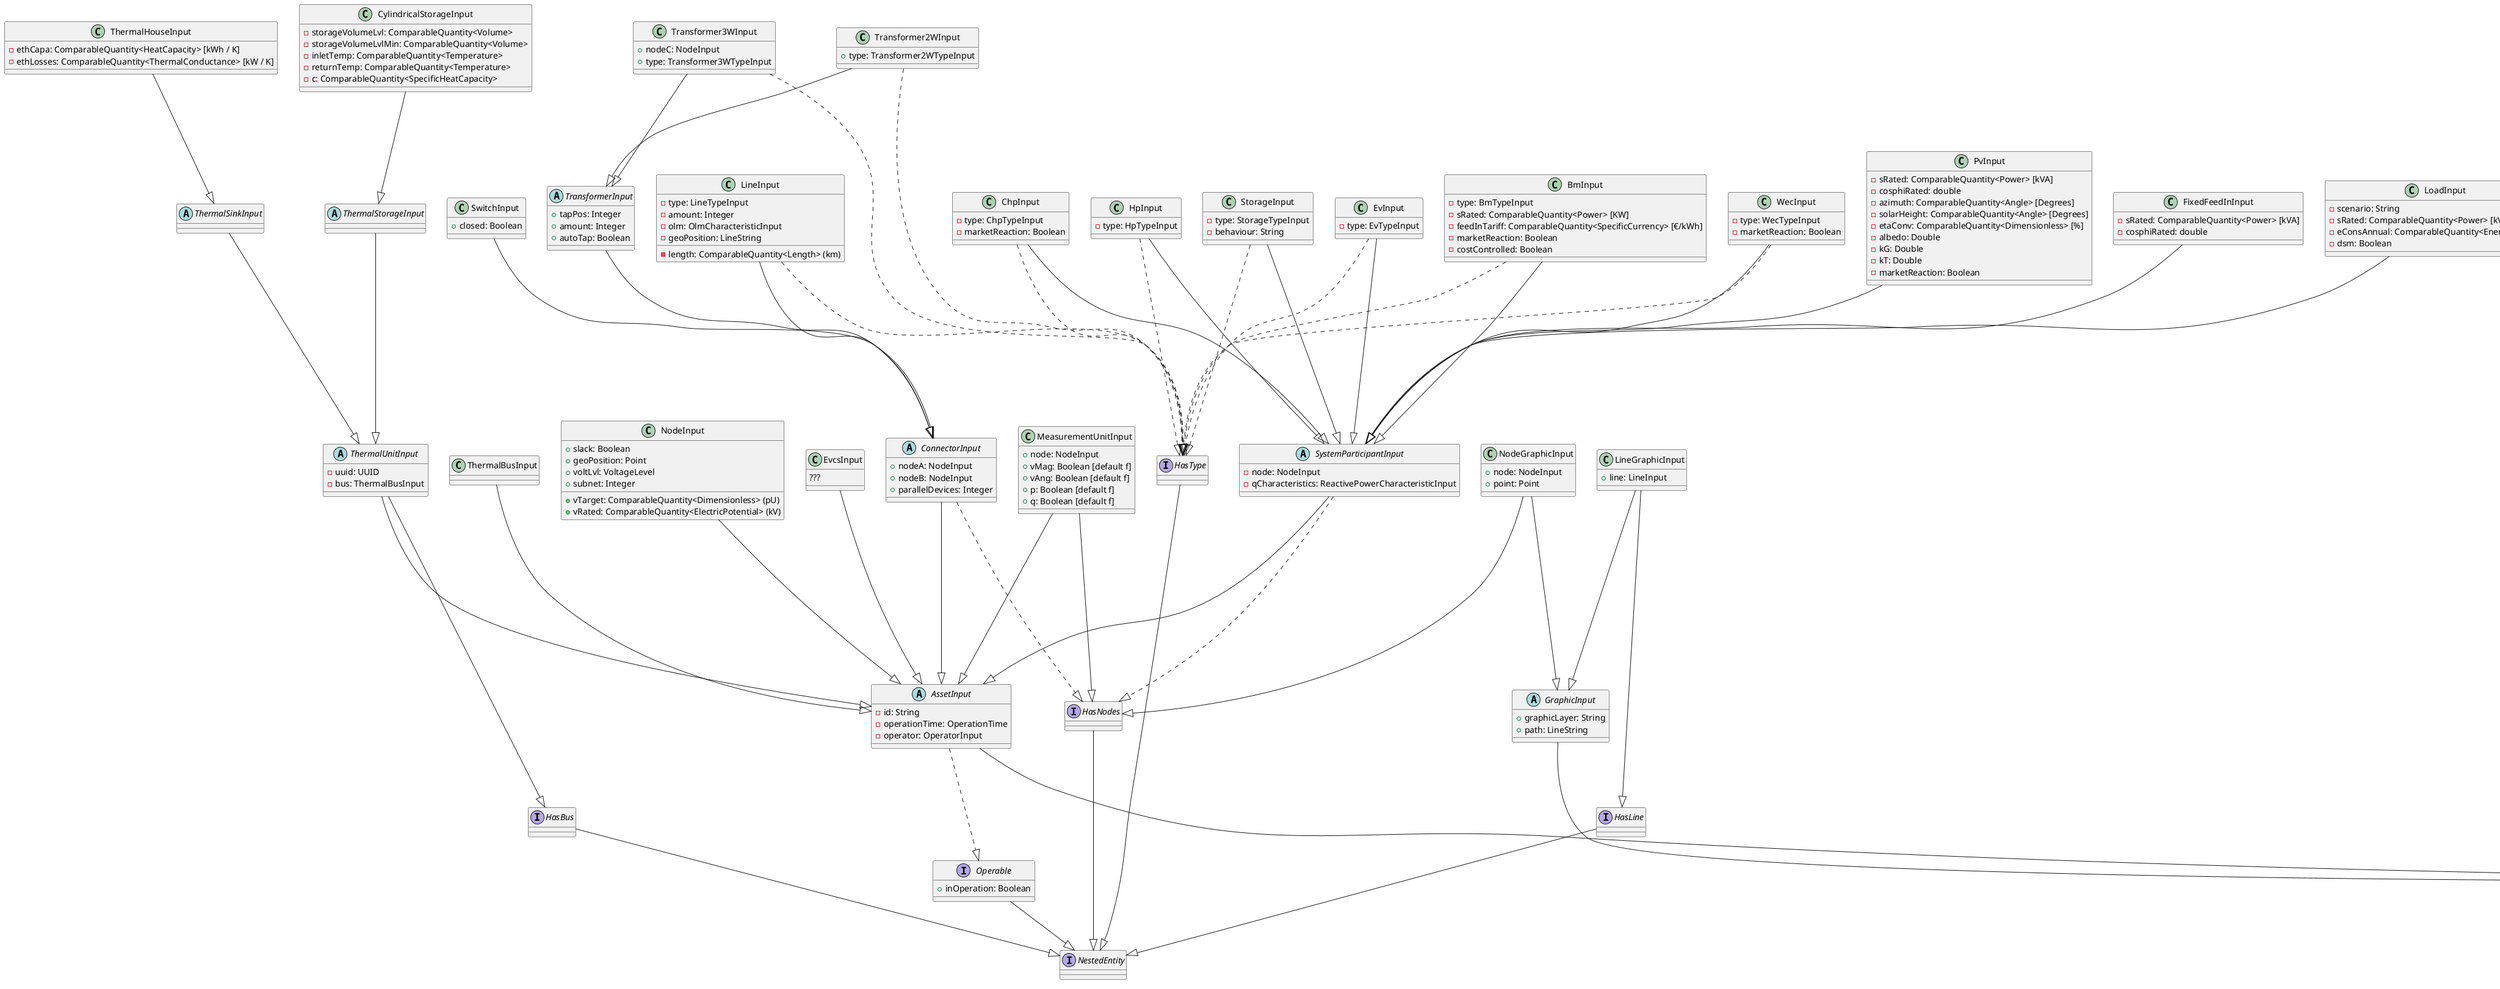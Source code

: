 @startuml

abstract Class UniqueEntity {
    + uuid: UUID
}

abstract Class InputEntity
InputEntity --|> UniqueEntity

Interface Operable {
    + inOperation: Boolean
}
Operable --|> NestedEntity

abstract Class AssetInput {
    - id: String
    - operationTime: OperationTime
    - operator: OperatorInput
}
AssetInput --|> InputEntity
AssetInput ..|> Operable

abstract Class SystemParticipantInput {
    - node: NodeInput
    - qCharacteristics: ReactivePowerCharacteristicInput
}
SystemParticipantInput --|> AssetInput
SystemParticipantInput ..|> HasNodes

Class OperatorInput {
    + name: String
}
OperatorInput --|> InputEntity

abstract Class ConnectorInput {
    + nodeA: NodeInput
    + nodeB: NodeInput
    + parallelDevices: Integer
}
ConnectorInput --|> AssetInput
ConnectorInput ..|> HasNodes

Interface Comparable

Class CharacteristicCoordinate <A extends Quantity<A>, O extends Quantity<O>> {
    - x: ComparableQuantity<A>
    - y: ComparableQuantity<O>
    + deSerialize(Int): String
}
CharacteristicCoordinate ..|> Comparable

abstract Class CharacteristicInput <A extends Quantity<A>, O extends Quantity<O>> {
    - characteristicPrefix: String
    - decimalPlaces: int
    - points: SortedSet<CharacteristicCoordinate>
    + deSerialize(): String
    + <<static>> buildStartingRegex(String): String
    - extractCoordinateList(String): String
    - buildCoordinatesFromString(String, Unit<A>, Unit<O>): SortedSet<CharacteristicCoordinate<A, O>>
}
CharacteristicInput "1" --* "n" CharacteristicCoordinate

Class WecCharacteristicInput {
}
WecCharacteristicInput --|> CharacteristicInput: <<bind>>A::Power,O::Dimensionless

Class EvCharacteristicInput {
}
EvCharacteristicInput --|> CharacteristicInput: <<bind>>A::Speed,O::Dimensionless

Class OlmCharacteristicInput {
    + <<static>> CONSTANT_CHARACTERISTIC: OlmCharacteristicInput
}
OlmCharacteristicInput --|> CharacteristicInput: <<bind>>A::Speed,O::Dimensionless

abstract Class ReactivePowerCharacteristic {
    + <<static>> parse(String): ReactivePowerCharacteristic
}
ReactivePowerCharacteristic --|> CharacteristicInput: <<bind>>A::Dimensionless,O::Dimensionless

Class CosPhiFixed {
    + <<static>> CONSTANT_CHARACTERISTIC: CosPhiFixed
}
CosPhiFixed --|> ReactivePowerCharacteristic

Class CosPhiP {
    + <<static>> CONSTANT_CHARACTERISTIC: CosPhiP
}
CosPhiP --|> ReactivePowerCharacteristic

Class QV {
    + <<static>> CONSTANT_CHARACTERISTIC: QV
}
QV --|> ReactivePowerCharacteristic: <<bind>>A::Power

abstract Class AssetTypeInput {
    + id: String
}
AssetTypeInput --|> InputEntity

abstract Class SystemParticipantTypeInput {
    - capex: ComparableQuantity<Currency> [€]
    - opex: ComparableQuantity<EnergyPrice> [€/MWh]
    - sRated: ComparableQuantity<Power> [kVA]
    - cosphiRated: Double
}
SystemParticipantTypeInput --|> AssetTypeInput



Class BmTypeInput {
   - capex: ComparableQuantity<Currency> [€]
   - opex: ComparableQuantity<EnergyPrice> [€/MWh]
   - cosphiRated: double
   - sRated: ComparableQuantity<Power> [kVA]
   - etaConv: ComparableQuantity<Dimensionless> [%]
   - loadGradient: ComparableQuantity<DimensionlessRate> [%/h]
}
BmTypeInput --|> SystemParticipantTypeInput

Class ChpTypeInput {
    - capex: ComparableQuantity<Currency> [€]
    - opex: ComparableQuantity<EnergyPrice> [€/MWh]
    - cosphiRated: double
    - pThermal: ComparableQuantity<Power> [KW]
    - etaEl: ComparableQuantity<Dimensionless> [%]
    - etaTh: ComparableQuantity<Dimensionless> [%]
    - pOwn: ComparableQuantity<Power> [kW]
    - thermalStorage: ThermalStorageInput
 }
ChpTypeInput --|> SystemParticipantTypeInput

Class EvTypeInput {
    - capex: ComparableQuantity<Currency> [€]
    - opex: ComparableQuantity<EnergyPrice> [€/MWh]
    - cosphiRated: double
    - eStorage: ComparableQuantity<Energy> [kWh]
    - sRated: ComparableQuantity<Power> [kVA]
    - eCons: ComparableQuantity<SpecificEnergy> [kWh/km]
}
EvTypeInput --|> SystemParticipantTypeInput


Class HpTypeInput {
    - capex: ComparableQuantity<Currency> [€]
    - opex: ComparableQuantity<EnergyPrice> [€/MWh]
    - cosphiRated: double
    - sRated: ComparableQuantity<Power> [kVA]
    - pThermal: ComparableQuantity<Power> [kW]
}
HpTypeInput --|> SystemParticipantTypeInput


Class StorageTypeInput {
    - capex: ComparableQuantity<Currency> [€]
- opex: ComparableQuantity<EnergyPrice> [€/MWh]
- cosphiRated: double
- sRated: ComparableQuantity<Power> [kVA]
    - activePowerGradient: ComparableQuantity<DimensionlessRate>
    - pMax: ComparableQuantity<Power> [kW]
    - eta: ComparableQuantity<Dimensionless> [%]
    - eStorage: ComparableQuantity<Energy> [kWh]
    - dod: ComparableQuantity<Dimensionless> [%]
    - lifeTime: ComparableQuantity<Time> [ms]
    - lifeCycle: Integer
}
StorageTypeInput --|> SystemParticipantTypeInput

Class WecTypeInput {
    - rotorArea: ComparableQuantity<Area> [m²]
    - hubHeight: ComparableQuantity<Length> [m]
    - etaConv: ComparableQuantity<Dimensionless> [%]
    - cpCharacteristic: WecCharacteristicInput
}
WecTypeInput --|> SystemParticipantTypeInput


Class LineTypeInput {
    + r: ComparableQuantity<SpecificResistance> (Ohm/km)
    + x: ComparableQuantity<SpecificResistance> (Ohm/km)
    + g: ComparableQuantity<SpecificConductance> (µS/km)
    + b: ComparableQuantity<SpecificConductance> (µS/km)
    + iMax: ComparableQuantity<ElectricCurrent> (A)
    + vRated: ComparableQuantity<ElectricPotential> (V)
    + olmChar: Optional<String>
}
LineTypeInput --|> AssetTypeInput

Class Transformer2WTypeInput {
    + sRated: ComparableQuantity<Power> (MVA)
    + vRatedA: ComparableQuantity<ElectricPotential> (kV)
    + vRatedB: ComparableQuantity<ElectricPotential> (kV)
    + rSc: ComparableQuantity<ElectricalResistance> (Ohm)
    + xSc: ComparableQuantity<ElectricalResistance> (Ohm)
    + gM: ComparableQuantity<ElectricalConductance> (nS)
    + bM: ComparableQuantity<ElectricalConductance> (nS)
    + dV: ComparableQuantity<Dimensionless> (%)
    + dPhi: ComparableQuantity<Angle> (Degrees)
    + tapSide: Boolean
    + tapNeutr: Integer
    + tapMin: Integer
    + tapMax: Integer
}
Transformer2WTypeInput --|> AssetTypeInput

Class Transformer3WTypeInput {
    + vRatedA: ComparableQuantity<ElectricPotential> (kV)
    + vRatedB: ComparableQuantity<ElectricPotential> (kV)
    + vRatedC: ComparableQuantity<ElectricPotential> (kV)
    + rScA: ComparableQuantity<ElectricalResistance> (Ohm)
    + rScB: ComparableQuantity<ElectricalResistance> (Ohm)
    + rScC: ComparableQuantity<ElectricalResistance> (Ohm)
    + xScA: ComparableQuantity<ElectricalResistance> (Ohm)
    + xScB: ComparableQuantity<ElectricalResistance> (Ohm)
    + xScC: ComparableQuantity<ElectricalResistance> (Ohm)
    + gM: ComparableQuantity<ElectricalConductance> (nS)
    + bM: ComparableQuantity<ElectricalConductance> (nS)
    + sRatedA: ComparableQuantity<Power> (MVA)
    + sRatedB: ComparableQuantity<Power> (MVA)
    + sRatedC: ComparableQuantity<Power> (MVA)
    + dV: ComparableQuantity<Dimensionless> (%)
    + dPhi: ComparableQuantity<Angle> (Degrees)
    + tapNeutr: Integer
    + tapMin: Integer
    + tapMax: Integer
}
Transformer3WTypeInput --|> AssetTypeInput

Class RandomLoadParameter {
    + quarterHour: Integer
    + kWd: Double
    + kSa: Double
    + kSu: Double
    + myWd: Double
    + mySa: Double
    + mySu: Double
    + sigmaWd: Double
    + sigmaSa: Double
    + sigmaSu: Double
}
RandomLoadParameter --|> InputEntity

'extractor interface information

interface NestedEntity

interface HasNodes
HasNodes --|> NestedEntity

interface HasType
HasType --|> NestedEntity

interface HasLine
HasLine --|> NestedEntity

interface HasBus
HasBus --|> NestedEntity

Class FixedFeedInInput {
    - sRated: ComparableQuantity<Power> [kVA]
    - cosphiRated: double
}
FixedFeedInInput --|> SystemParticipantInput

Class PvInput {
    - sRated: ComparableQuantity<Power> [kVA]
    - cosphiRated: double
    - azimuth: ComparableQuantity<Angle> [Degrees]
    - solarHeight: ComparableQuantity<Angle> [Degrees]
    - etaConv: ComparableQuantity<Dimensionless> [%]
    - albedo: Double
    - kG: Double
    - kT: Double
    - marketReaction: Boolean
}
PvInput --|> SystemParticipantInput

Class WecInput{
    - type: WecTypeInput
    - marketReaction: Boolean
}
WecInput --|> SystemParticipantInput
WecInput ..|> HasType

Class ChpInput {
    - type: ChpTypeInput
    - marketReaction: Boolean
}
ChpInput --|> SystemParticipantInput
ChpInput ..|> HasType

Class BmInput {
    - type: BmTypeInput
    - sRated: ComparableQuantity<Power> [KW]
    - feedInTariff: ComparableQuantity<SpecificCurrency> [€/kWh]
    - marketReaction: Boolean
    - costControlled: Boolean
}
BmInput --|> SystemParticipantInput
BmInput ..|> HasType

Class EvInput {
    - type: EvTypeInput
}
EvInput --|> SystemParticipantInput
EvInput ..|> HasType

Class LoadInput {
    - scenario: String
    - sRated: ComparableQuantity<Power> [kVA]
    - eConsAnnual: ComparableQuantity<Energy> [kWh]
    - dsm: Boolean
}
LoadInput --|> SystemParticipantInput

Class StorageInput {
    - type: StorageTypeInput
    - behaviour: String
}
StorageInput --|> SystemParticipantInput
StorageInput ..|> HasType

Class HpInput {
    - type: HpTypeInput
}
HpInput --|> SystemParticipantInput
HpInput ..|> HasType

Abstract Class ThermalUnitInput {
 - uuid: UUID
 - bus: ThermalBusInput
}
ThermalUnitInput --|> AssetInput
ThermalUnitInput --|> HasBus

Class ThermalBusInput {
}
ThermalBusInput --|> AssetInput

Abstract Class ThermalSinkInput {
}
ThermalSinkInput --|> ThermalUnitInput

Class ThermalHouseInput {
 - ethCapa: ComparableQuantity<HeatCapacity> [kWh / K]
 - ethLosses: ComparableQuantity<ThermalConductance> [kW / K]
}
ThermalHouseInput --|> ThermalSinkInput

Abstract Class ThermalStorageInput {
}
ThermalStorageInput --|> ThermalUnitInput

Class CylindricalStorageInput {
  - storageVolumeLvl: ComparableQuantity<Volume>
  - storageVolumeLvlMin: ComparableQuantity<Volume>
  - inletTemp: ComparableQuantity<Temperature>
  - returnTemp: ComparableQuantity<Temperature>
  - c: ComparableQuantity<SpecificHeatCapacity>
}
CylindricalStorageInput --|> ThermalStorageInput

Class MeasurementUnitInput {
    + node: NodeInput
    + vMag: Boolean [default f]
    + vAng: Boolean [default f]
    + p: Boolean [default f]
    + q: Boolean [default f]
}
MeasurementUnitInput --|> AssetInput
MeasurementUnitInput --|> HasNodes

Class NodeInput {
    + vTarget: ComparableQuantity<Dimensionless> (pU)
    + vRated: ComparableQuantity<ElectricPotential> (kV)
    + slack: Boolean
    + geoPosition: Point
    + voltLvl: VoltageLevel
    + subnet: Integer
}
NodeInput --|> AssetInput

Class EvcsInput {
???
}
EvcsInput --|> AssetInput

Class LineInput {
    - type: LineTypeInput
    - length: ComparableQuantity<Length> (km)
    - amount: Integer
    - olm: OlmCharacteristicInput
    - geoPosition: LineString
}
LineInput --|> ConnectorInput
LineInput ..|> HasType

Class SwitchInput {
    + closed: Boolean
}
SwitchInput --|> ConnectorInput

abstract TransformerInput {
    + tapPos: Integer
    + amount: Integer
    + autoTap: Boolean
}
TransformerInput --|> ConnectorInput

Class Transformer2WInput {
    + type: Transformer2WTypeInput
}
Transformer2WInput --|> TransformerInput
Transformer2WInput ..|> HasType

Class Transformer3WInput {
    + nodeC: NodeInput
    + type: Transformer3WTypeInput
}
Transformer3WInput --|> TransformerInput
Transformer3WInput ..|> HasType

abstract Class GraphicInput {
    + graphicLayer: String
    + path: LineString
}
GraphicInput --|> InputEntity

Class NodeGraphicInput {
    + node: NodeInput
    + point: Point
}
NodeGraphicInput --|> GraphicInput
NodeGraphicInput --|> HasNodes

Class LineGraphicInput {
    + line: LineInput
}
LineGraphicInput --|> GraphicInput
LineGraphicInput --|> HasLine

Abstract Class Entry <V extends Value> {
    - value: V
}
Entry --|> UniqueEntity
Entry --* Value

Class LoadProfileEntry {
    - dayOfWeek: DayOfWeek
    - quarterHourOfDay: int
}
LoadProfileEntry --|> Entry: <<bind>>:PValue

abstract Class TimeBasedValue<V extends Value>{
    - time: ZonedDateTime
}
TimeBasedValue --|> Entry: <<bind>>:V

Interface Value

Class EnergyPriceValue {
    - price: ComparableQuantity<SpecificCurrency> [€/MWh]
}
EnergyPriceValue ..|> Value

Class HeatDemandValue {
    - heatDemand : ComparableQuantity<Power>
}
HeatDemandValue ..|> Value

Class PValue {
    - p: ComparableQuantity<Power>
}
PValue ..|> Value

Class HeatAndPValue {
    - heatDemand: ComparableQuantity<Power>
}
HeatAndPValue --|> PValue

Class SValue {
    - q: ComparableQuantity<Power>
}
SValue --|> PValue

Class HeatAndSValue {
    - heatDemand: ComparableQuantity<Power>
}
HeatAndSValue --|> SValue

Class IrradiationValue {
  - directIrradiation: ComparableQuantity<Irradiation>
  - diffuseIrradiation: ComparableQuantity<Irradiation>
}
IrradiationValue ..|> Value

Class TemperatureValue {
  - temperature: ComparableQuantity<Temperature>
}
TemperatureValue ..|> Value

Class WindValue {
  - direction: ComparableQuantity<Angle>
  - velocity: ComparableQuantity<Speed>
}
WindValue ..|> Value

class WeatherValue {
  - coordinate: Point
  - irradiation: IrradiationValue
  - temperature: TemperatureValue
  - wind: WindValue
}
WeatherValue ..|> Value
WeatherValue --* IrradiationValue
WeatherValue --* TemperatureValue
WeatherValue --* WindValue

Interface LoadProfileType

enum PowerSystemLoadProfileType {
    BL_H
    G0_A
    G0_M
    ...
}
PowerSystemLoadProfileType --|> LoadProfileType

Interface VoltageLevel

enum GermanVoltageLevel {
    HoeS,
    HS,
    MS,
    NS
}
GermanVoltageLevel ..|> VoltageLevel

Abstract Class TimeSeries<E extends Entry<V>, V extends Value> {
    - entries: Set<E>
    + TimeBasedValue<T> getTimeBasedValue(ZonedDateTime)
    + T getValue(ZonedDateTime)
    + Set<E> getEntries()
    - ZonedDateTime getPreviousDateTime()
    - ZonedDateTime getNextDateTime()
}
TimeSeries --|> UniqueEntity
TimeSeries "1" --* "n" Entry

Class IndividualTimeSeries<V extends Value> {
    - Map<ZonedDateTime, TimeBasedValue<V>> timeToValue
}
IndividualTimeSeries --|> TimeSeries: <<bind>>:TimeBasedValue<V>

Abstract Class RepetitiveTimeSeries<T extends Value> {
    - calc(ZonedDateTime): T
}
RepetitiveTimeSeries --|> TimeSeries

Class LoadProfileInput {
    + profile: LoadProfileType
}
LoadProfileInput --|> RepetitiveTimeSeries
LoadProfileInput --* LoadProfileType

@enduml